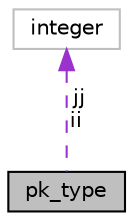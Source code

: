 digraph "pk_type"
{
 // INTERACTIVE_SVG=YES
 // LATEX_PDF_SIZE
  edge [fontname="Helvetica",fontsize="10",labelfontname="Helvetica",labelfontsize="10"];
  node [fontname="Helvetica",fontsize="10",shape=record];
  Node1 [label="pk_type",height=0.2,width=0.4,color="black", fillcolor="grey75", style="filled", fontcolor="black",tooltip="Type to dereference packed index from global indices."];
  Node2 -> Node1 [dir="back",color="darkorchid3",fontsize="10",style="dashed",label=" jj\nii" ,fontname="Helvetica"];
  Node2 [label="integer",height=0.2,width=0.4,color="grey75", fillcolor="white", style="filled",tooltip=" "];
}
